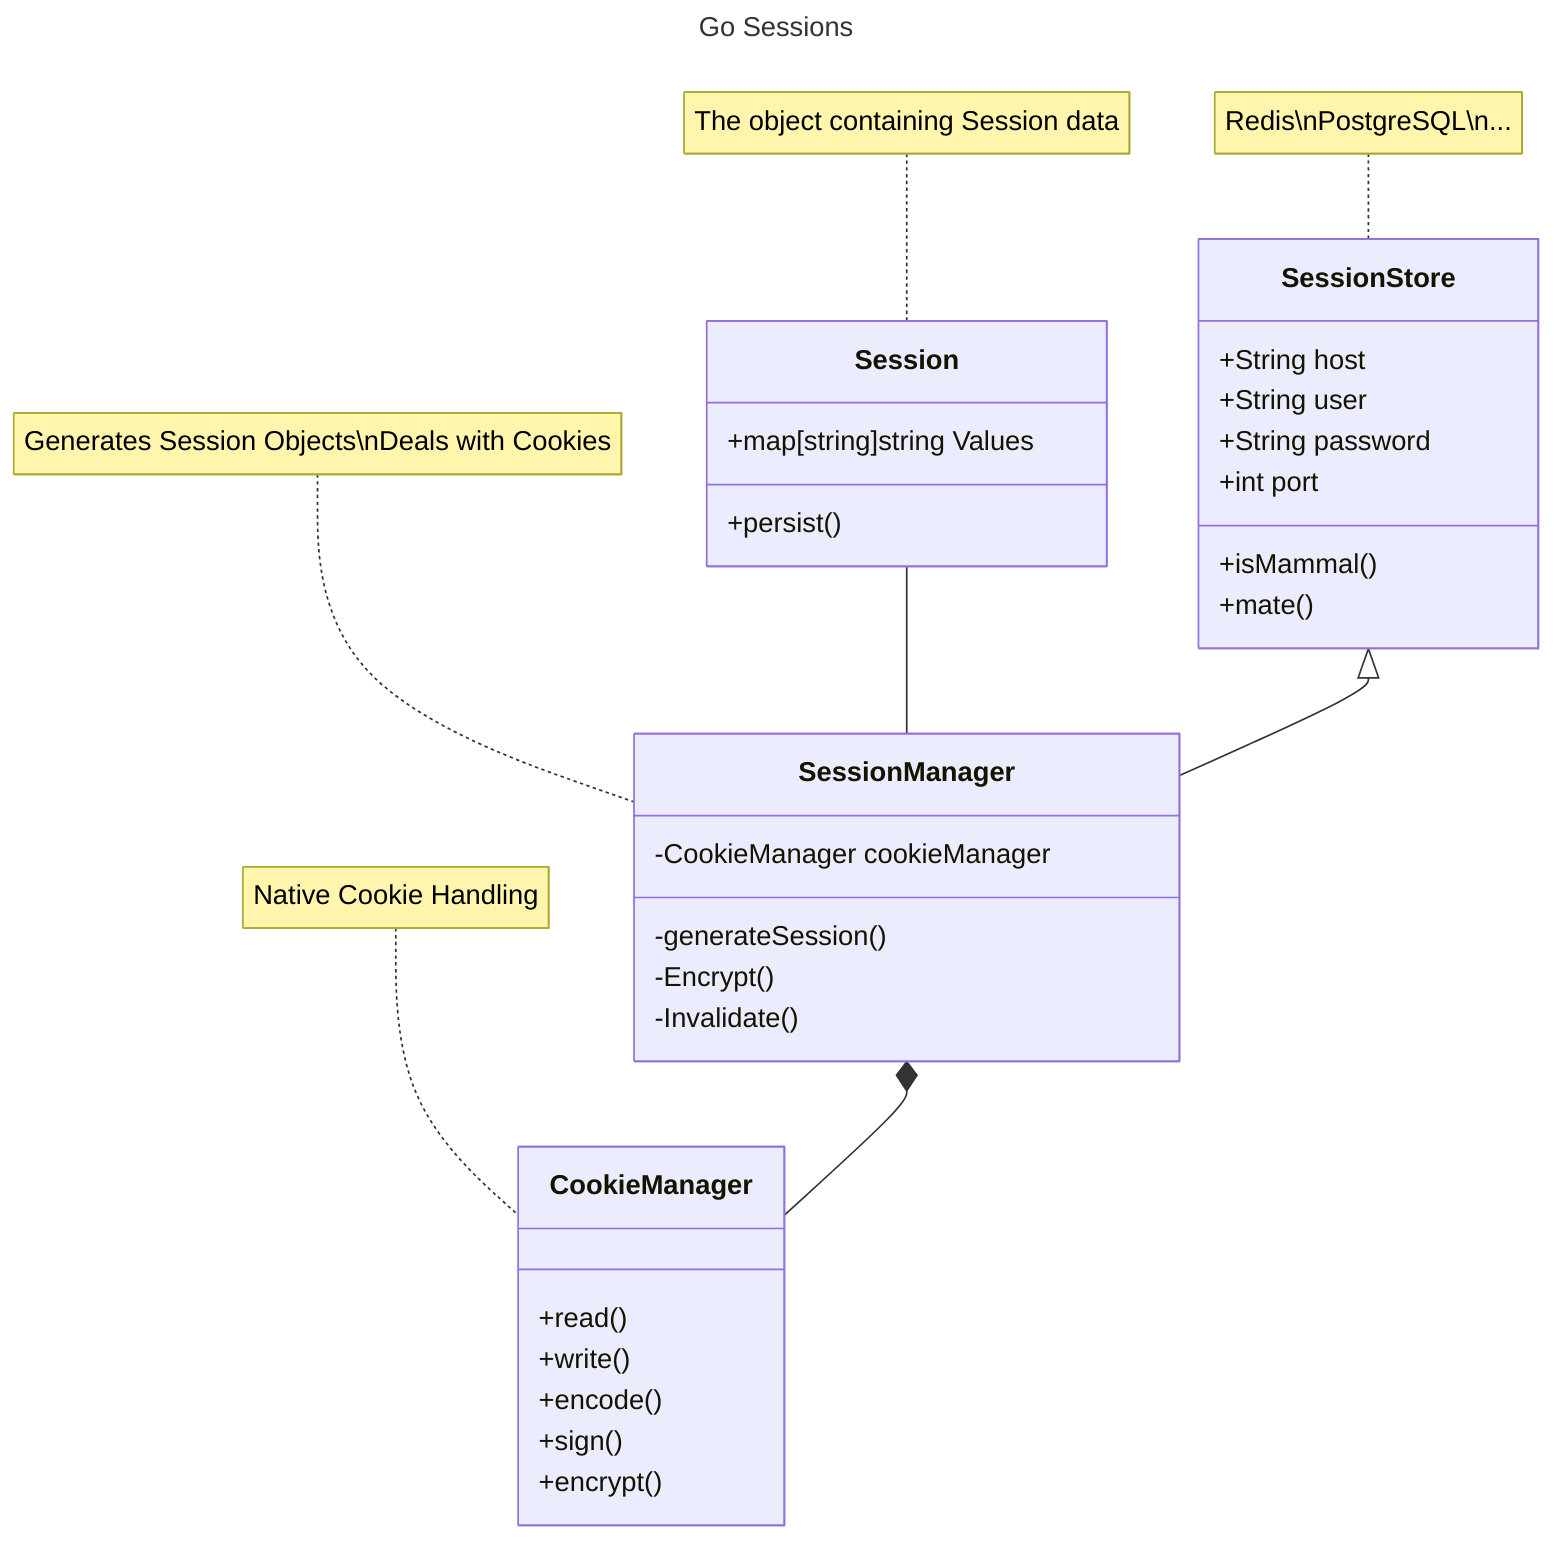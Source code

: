 ---
title: Go Sessions
---
classDiagram
    Session -- SessionManager
    SessionManager *-- CookieManager
    note for Session "The object containing Session data"
    note for SessionStore "Redis\nPostgreSQL\n..."
    note for SessionManager "Generates Session Objects\nDeals with Cookies"
    note for CookieManager "Native Cookie Handling"
    SessionStore <|-- SessionManager
    SessionStore : +String host
    SessionStore : +String user
    SessionStore : +String password
    SessionStore : +int port
    SessionStore: +isMammal()
    SessionStore: +mate()
    class Session{
        +map[string]string Values
        +persist()
    }
    class SessionManager{
        -CookieManager cookieManager
        -generateSession()
        -Encrypt()
        -Invalidate()
    }
    class CookieManager{
        +read()
        +write()
        +encode()
        +sign()
        +encrypt()
    }
